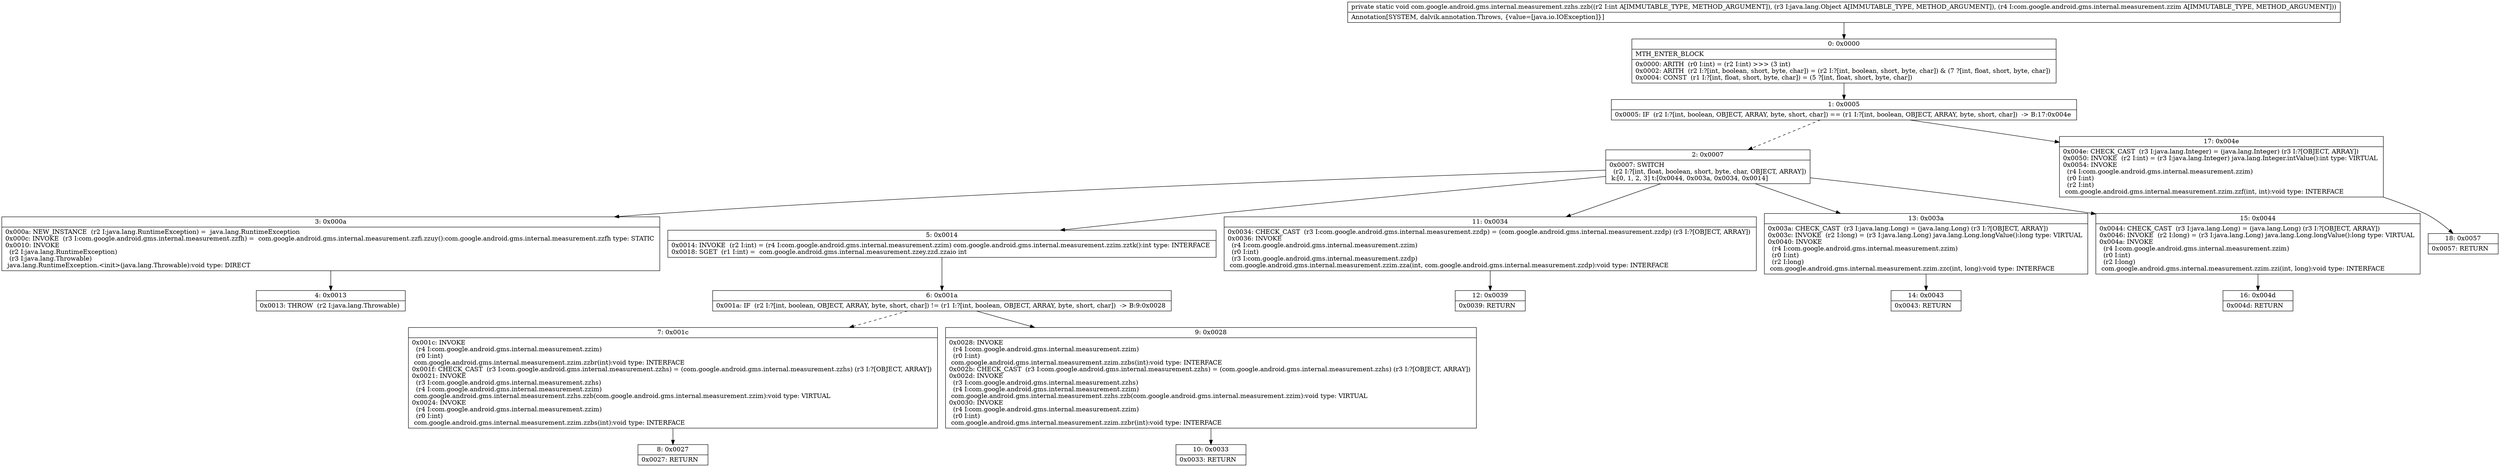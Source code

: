 digraph "CFG forcom.google.android.gms.internal.measurement.zzhs.zzb(ILjava\/lang\/Object;Lcom\/google\/android\/gms\/internal\/measurement\/zzim;)V" {
Node_0 [shape=record,label="{0\:\ 0x0000|MTH_ENTER_BLOCK\l|0x0000: ARITH  (r0 I:int) = (r2 I:int) \>\>\> (3 int) \l0x0002: ARITH  (r2 I:?[int, boolean, short, byte, char]) = (r2 I:?[int, boolean, short, byte, char]) & (7 ?[int, float, short, byte, char]) \l0x0004: CONST  (r1 I:?[int, float, short, byte, char]) = (5 ?[int, float, short, byte, char]) \l}"];
Node_1 [shape=record,label="{1\:\ 0x0005|0x0005: IF  (r2 I:?[int, boolean, OBJECT, ARRAY, byte, short, char]) == (r1 I:?[int, boolean, OBJECT, ARRAY, byte, short, char])  \-\> B:17:0x004e \l}"];
Node_2 [shape=record,label="{2\:\ 0x0007|0x0007: SWITCH  \l  (r2 I:?[int, float, boolean, short, byte, char, OBJECT, ARRAY])\l k:[0, 1, 2, 3] t:[0x0044, 0x003a, 0x0034, 0x0014] \l}"];
Node_3 [shape=record,label="{3\:\ 0x000a|0x000a: NEW_INSTANCE  (r2 I:java.lang.RuntimeException) =  java.lang.RuntimeException \l0x000c: INVOKE  (r3 I:com.google.android.gms.internal.measurement.zzfh) =  com.google.android.gms.internal.measurement.zzfi.zzuy():com.google.android.gms.internal.measurement.zzfh type: STATIC \l0x0010: INVOKE  \l  (r2 I:java.lang.RuntimeException)\l  (r3 I:java.lang.Throwable)\l java.lang.RuntimeException.\<init\>(java.lang.Throwable):void type: DIRECT \l}"];
Node_4 [shape=record,label="{4\:\ 0x0013|0x0013: THROW  (r2 I:java.lang.Throwable) \l}"];
Node_5 [shape=record,label="{5\:\ 0x0014|0x0014: INVOKE  (r2 I:int) = (r4 I:com.google.android.gms.internal.measurement.zzim) com.google.android.gms.internal.measurement.zzim.zztk():int type: INTERFACE \l0x0018: SGET  (r1 I:int) =  com.google.android.gms.internal.measurement.zzey.zzd.zzaio int \l}"];
Node_6 [shape=record,label="{6\:\ 0x001a|0x001a: IF  (r2 I:?[int, boolean, OBJECT, ARRAY, byte, short, char]) != (r1 I:?[int, boolean, OBJECT, ARRAY, byte, short, char])  \-\> B:9:0x0028 \l}"];
Node_7 [shape=record,label="{7\:\ 0x001c|0x001c: INVOKE  \l  (r4 I:com.google.android.gms.internal.measurement.zzim)\l  (r0 I:int)\l com.google.android.gms.internal.measurement.zzim.zzbr(int):void type: INTERFACE \l0x001f: CHECK_CAST  (r3 I:com.google.android.gms.internal.measurement.zzhs) = (com.google.android.gms.internal.measurement.zzhs) (r3 I:?[OBJECT, ARRAY]) \l0x0021: INVOKE  \l  (r3 I:com.google.android.gms.internal.measurement.zzhs)\l  (r4 I:com.google.android.gms.internal.measurement.zzim)\l com.google.android.gms.internal.measurement.zzhs.zzb(com.google.android.gms.internal.measurement.zzim):void type: VIRTUAL \l0x0024: INVOKE  \l  (r4 I:com.google.android.gms.internal.measurement.zzim)\l  (r0 I:int)\l com.google.android.gms.internal.measurement.zzim.zzbs(int):void type: INTERFACE \l}"];
Node_8 [shape=record,label="{8\:\ 0x0027|0x0027: RETURN   \l}"];
Node_9 [shape=record,label="{9\:\ 0x0028|0x0028: INVOKE  \l  (r4 I:com.google.android.gms.internal.measurement.zzim)\l  (r0 I:int)\l com.google.android.gms.internal.measurement.zzim.zzbs(int):void type: INTERFACE \l0x002b: CHECK_CAST  (r3 I:com.google.android.gms.internal.measurement.zzhs) = (com.google.android.gms.internal.measurement.zzhs) (r3 I:?[OBJECT, ARRAY]) \l0x002d: INVOKE  \l  (r3 I:com.google.android.gms.internal.measurement.zzhs)\l  (r4 I:com.google.android.gms.internal.measurement.zzim)\l com.google.android.gms.internal.measurement.zzhs.zzb(com.google.android.gms.internal.measurement.zzim):void type: VIRTUAL \l0x0030: INVOKE  \l  (r4 I:com.google.android.gms.internal.measurement.zzim)\l  (r0 I:int)\l com.google.android.gms.internal.measurement.zzim.zzbr(int):void type: INTERFACE \l}"];
Node_10 [shape=record,label="{10\:\ 0x0033|0x0033: RETURN   \l}"];
Node_11 [shape=record,label="{11\:\ 0x0034|0x0034: CHECK_CAST  (r3 I:com.google.android.gms.internal.measurement.zzdp) = (com.google.android.gms.internal.measurement.zzdp) (r3 I:?[OBJECT, ARRAY]) \l0x0036: INVOKE  \l  (r4 I:com.google.android.gms.internal.measurement.zzim)\l  (r0 I:int)\l  (r3 I:com.google.android.gms.internal.measurement.zzdp)\l com.google.android.gms.internal.measurement.zzim.zza(int, com.google.android.gms.internal.measurement.zzdp):void type: INTERFACE \l}"];
Node_12 [shape=record,label="{12\:\ 0x0039|0x0039: RETURN   \l}"];
Node_13 [shape=record,label="{13\:\ 0x003a|0x003a: CHECK_CAST  (r3 I:java.lang.Long) = (java.lang.Long) (r3 I:?[OBJECT, ARRAY]) \l0x003c: INVOKE  (r2 I:long) = (r3 I:java.lang.Long) java.lang.Long.longValue():long type: VIRTUAL \l0x0040: INVOKE  \l  (r4 I:com.google.android.gms.internal.measurement.zzim)\l  (r0 I:int)\l  (r2 I:long)\l com.google.android.gms.internal.measurement.zzim.zzc(int, long):void type: INTERFACE \l}"];
Node_14 [shape=record,label="{14\:\ 0x0043|0x0043: RETURN   \l}"];
Node_15 [shape=record,label="{15\:\ 0x0044|0x0044: CHECK_CAST  (r3 I:java.lang.Long) = (java.lang.Long) (r3 I:?[OBJECT, ARRAY]) \l0x0046: INVOKE  (r2 I:long) = (r3 I:java.lang.Long) java.lang.Long.longValue():long type: VIRTUAL \l0x004a: INVOKE  \l  (r4 I:com.google.android.gms.internal.measurement.zzim)\l  (r0 I:int)\l  (r2 I:long)\l com.google.android.gms.internal.measurement.zzim.zzi(int, long):void type: INTERFACE \l}"];
Node_16 [shape=record,label="{16\:\ 0x004d|0x004d: RETURN   \l}"];
Node_17 [shape=record,label="{17\:\ 0x004e|0x004e: CHECK_CAST  (r3 I:java.lang.Integer) = (java.lang.Integer) (r3 I:?[OBJECT, ARRAY]) \l0x0050: INVOKE  (r2 I:int) = (r3 I:java.lang.Integer) java.lang.Integer.intValue():int type: VIRTUAL \l0x0054: INVOKE  \l  (r4 I:com.google.android.gms.internal.measurement.zzim)\l  (r0 I:int)\l  (r2 I:int)\l com.google.android.gms.internal.measurement.zzim.zzf(int, int):void type: INTERFACE \l}"];
Node_18 [shape=record,label="{18\:\ 0x0057|0x0057: RETURN   \l}"];
MethodNode[shape=record,label="{private static void com.google.android.gms.internal.measurement.zzhs.zzb((r2 I:int A[IMMUTABLE_TYPE, METHOD_ARGUMENT]), (r3 I:java.lang.Object A[IMMUTABLE_TYPE, METHOD_ARGUMENT]), (r4 I:com.google.android.gms.internal.measurement.zzim A[IMMUTABLE_TYPE, METHOD_ARGUMENT]))  | Annotation[SYSTEM, dalvik.annotation.Throws, \{value=[java.io.IOException]\}]\l}"];
MethodNode -> Node_0;
Node_0 -> Node_1;
Node_1 -> Node_2[style=dashed];
Node_1 -> Node_17;
Node_2 -> Node_3;
Node_2 -> Node_5;
Node_2 -> Node_11;
Node_2 -> Node_13;
Node_2 -> Node_15;
Node_3 -> Node_4;
Node_5 -> Node_6;
Node_6 -> Node_7[style=dashed];
Node_6 -> Node_9;
Node_7 -> Node_8;
Node_9 -> Node_10;
Node_11 -> Node_12;
Node_13 -> Node_14;
Node_15 -> Node_16;
Node_17 -> Node_18;
}

